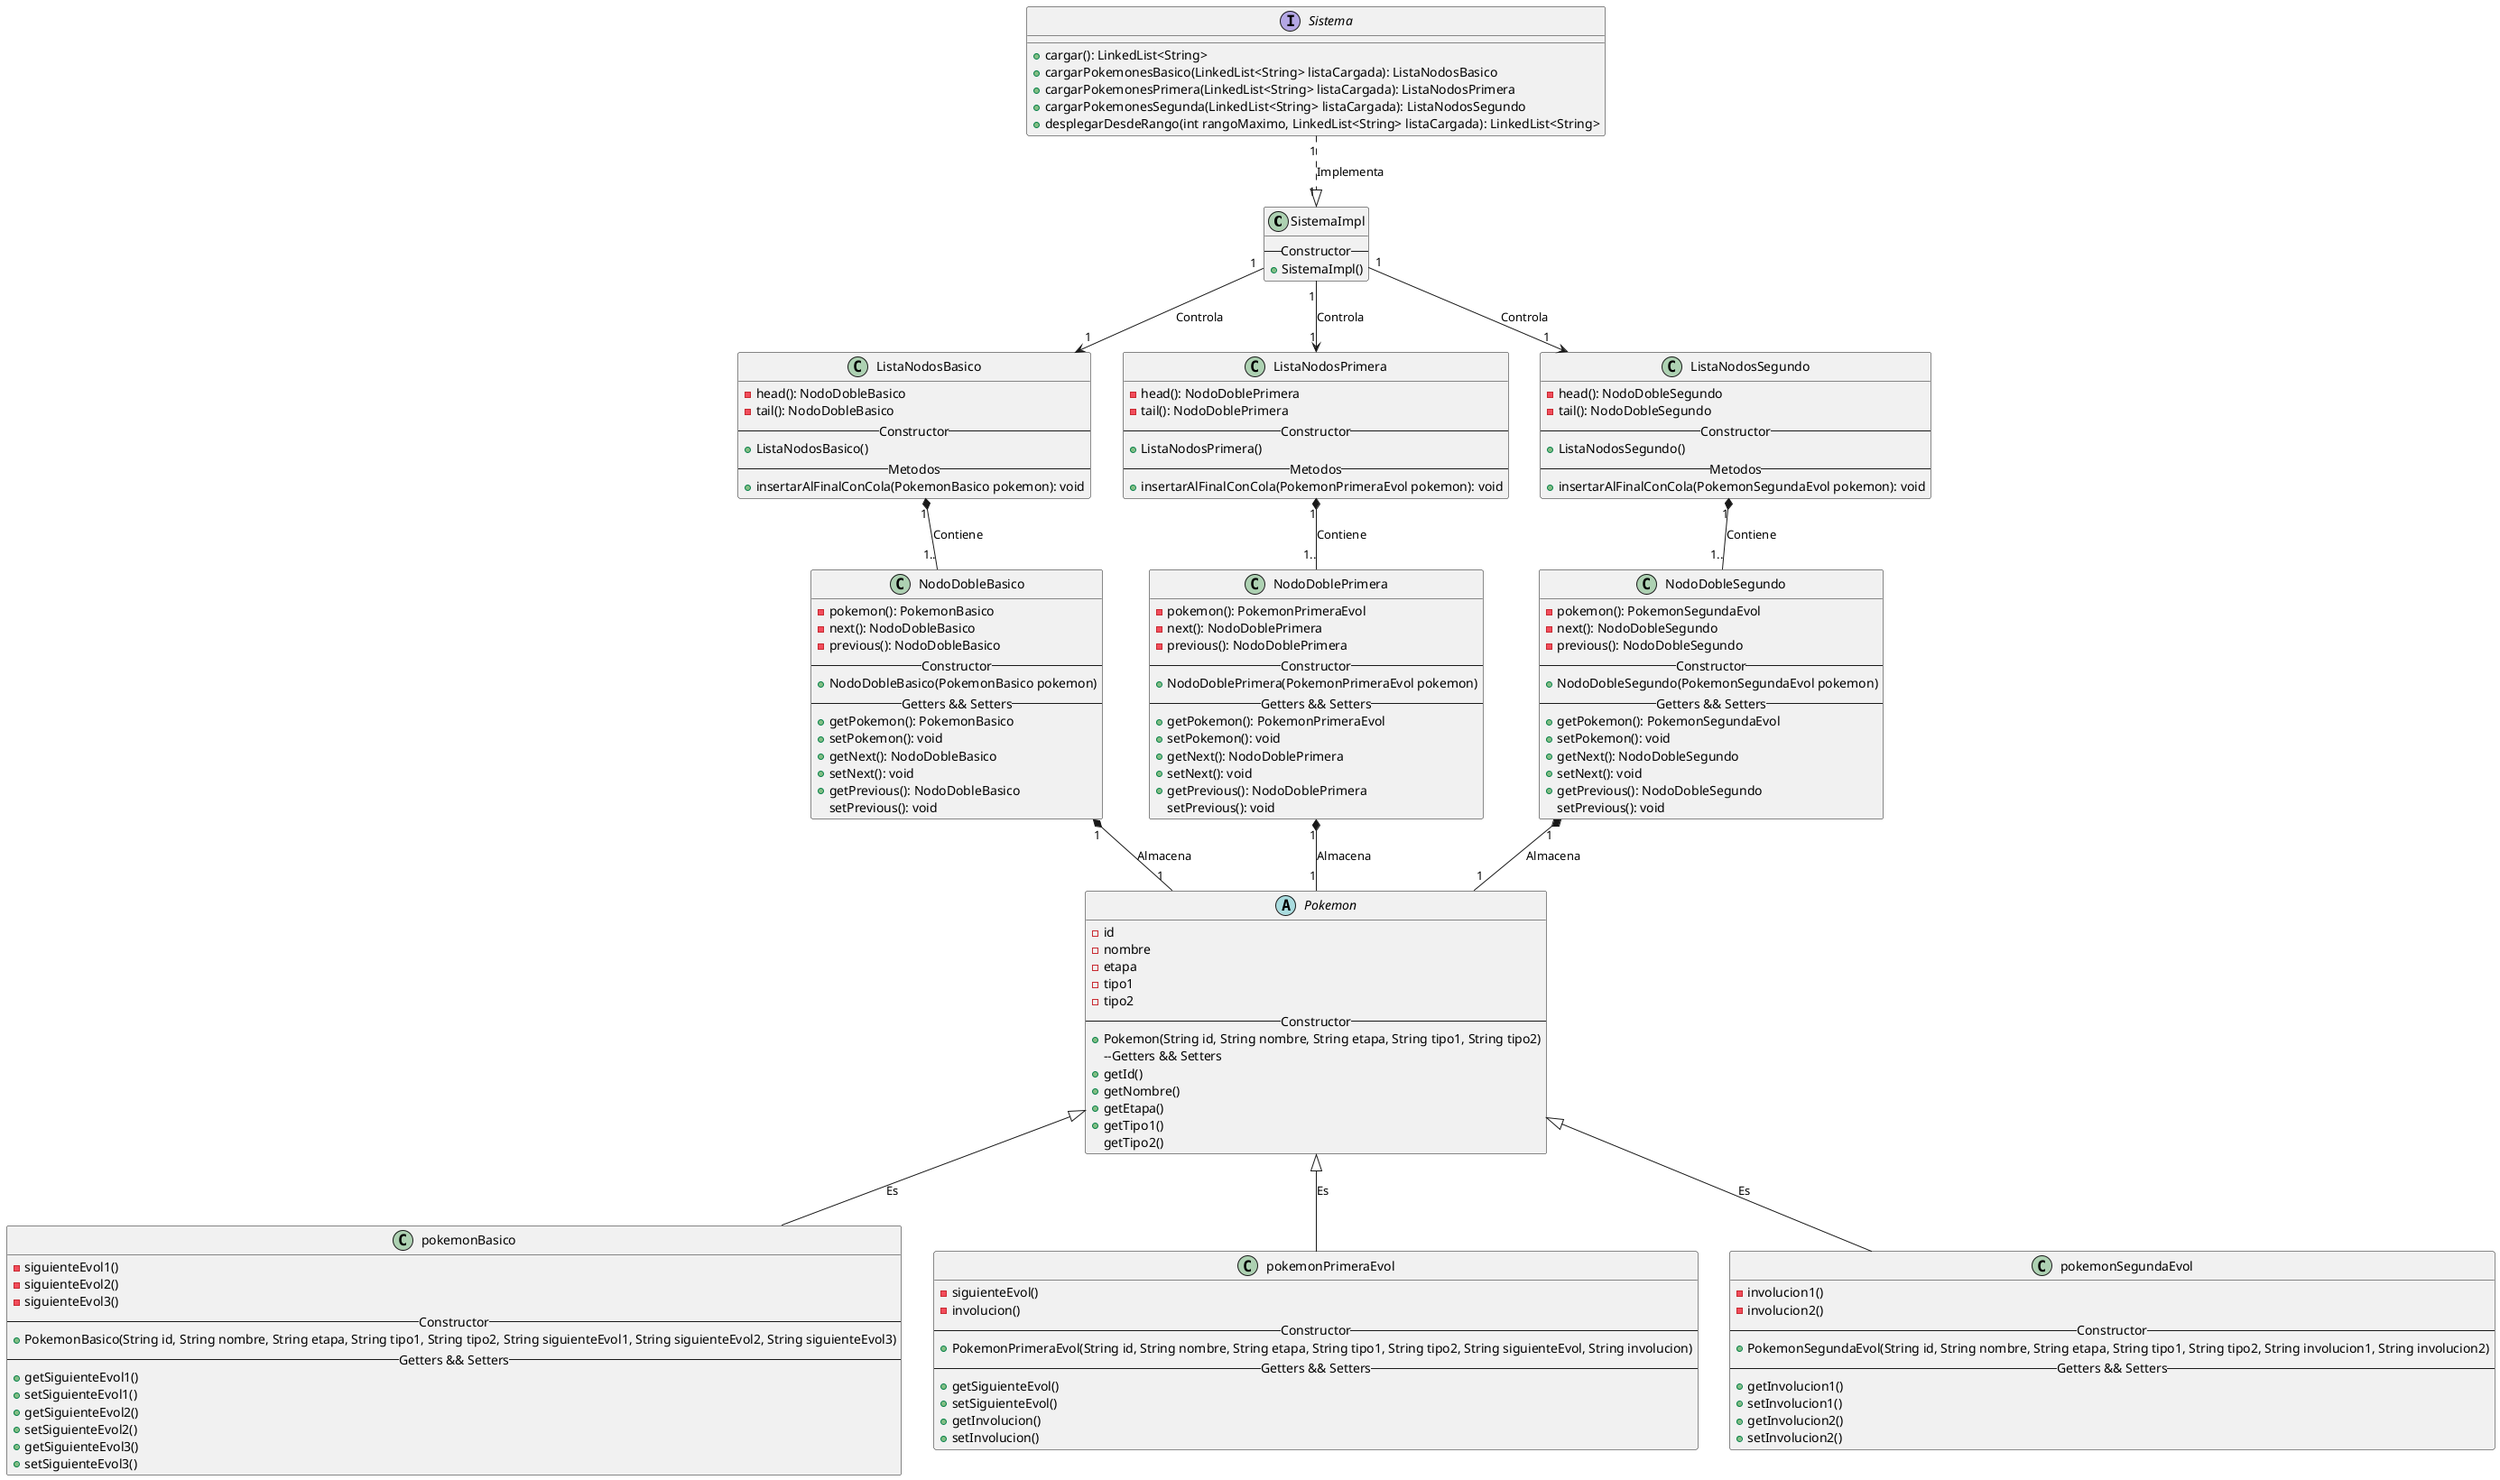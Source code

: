@startuml
class SistemaImpl {
--Constructor--
+SistemaImpl()
}

interface Sistema {
+cargar(): LinkedList<String>
+cargarPokemonesBasico(LinkedList<String> listaCargada): ListaNodosBasico
+cargarPokemonesPrimera(LinkedList<String> listaCargada): ListaNodosPrimera
+cargarPokemonesSegunda(LinkedList<String> listaCargada): ListaNodosSegundo
+desplegarDesdeRango(int rangoMaximo, LinkedList<String> listaCargada): LinkedList<String>
}

abstract Pokemon {
-id
-nombre
-etapa
-tipo1
-tipo2
--Constructor--
+Pokemon(String id, String nombre, String etapa, String tipo1, String tipo2)
--Getters && Setters
+getId()
+getNombre()
+getEtapa()
+getTipo1()
getTipo2()
}
class pokemonBasico {
-siguienteEvol1()
-siguienteEvol2()
-siguienteEvol3()
--Constructor--
+PokemonBasico(String id, String nombre, String etapa, String tipo1, String tipo2, String siguienteEvol1, String siguienteEvol2, String siguienteEvol3)
--Getters && Setters--
+getSiguienteEvol1()
+setSiguienteEvol1()
+getSiguienteEvol2()
+setSiguienteEvol2()
+getSiguienteEvol3()
+setSiguienteEvol3()
}

class pokemonPrimeraEvol {
-siguienteEvol()
-involucion()
--Constructor--
+PokemonPrimeraEvol(String id, String nombre, String etapa, String tipo1, String tipo2, String siguienteEvol, String involucion)
--Getters && Setters--
+getSiguienteEvol()
+setSiguienteEvol()
+getInvolucion()
+setInvolucion()
}

class pokemonSegundaEvol {
-involucion1()
-involucion2()
--Constructor--
+PokemonSegundaEvol(String id, String nombre, String etapa, String tipo1, String tipo2, String involucion1, String involucion2)
--Getters && Setters--
+getInvolucion1()
+setInvolucion1()
+getInvolucion2()
+setInvolucion2()
}

class ListaNodosBasico {
-head(): NodoDobleBasico
-tail(): NodoDobleBasico
--Constructor--
+ListaNodosBasico()
--Metodos--
+insertarAlFinalConCola(PokemonBasico pokemon): void
}
class NodoDobleBasico {
-pokemon(): PokemonBasico
-next(): NodoDobleBasico
-previous(): NodoDobleBasico
--Constructor--
+NodoDobleBasico(PokemonBasico pokemon)
--Getters && Setters--
+getPokemon(): PokemonBasico
+setPokemon(): void
+getNext(): NodoDobleBasico
+setNext(): void
+getPrevious(): NodoDobleBasico
setPrevious(): void
}

class ListaNodosPrimera {
-head(): NodoDoblePrimera
-tail(): NodoDoblePrimera
--Constructor--
+ListaNodosPrimera()
--Metodos--
+insertarAlFinalConCola(PokemonPrimeraEvol pokemon): void
}
class NodoDoblePrimera {
-pokemon(): PokemonPrimeraEvol
-next(): NodoDoblePrimera
-previous(): NodoDoblePrimera
--Constructor--
+NodoDoblePrimera(PokemonPrimeraEvol pokemon)
--Getters && Setters--
+getPokemon(): PokemonPrimeraEvol
+setPokemon(): void
+getNext(): NodoDoblePrimera
+setNext(): void
+getPrevious(): NodoDoblePrimera
setPrevious(): void
}

class ListaNodosSegundo {
-head(): NodoDobleSegundo
-tail(): NodoDobleSegundo
--Constructor--
+ListaNodosSegundo()
--Metodos--
+insertarAlFinalConCola(PokemonSegundaEvol pokemon): void
}
class NodoDobleSegundo {
-pokemon(): PokemonSegundaEvol
-next(): NodoDobleSegundo
-previous(): NodoDobleSegundo
--Constructor--
+NodoDobleSegundo(PokemonSegundaEvol pokemon)
--Getters && Setters--
+getPokemon(): PokemonSegundaEvol
+setPokemon(): void
+getNext(): NodoDobleSegundo
+setNext(): void
+getPrevious(): NodoDobleSegundo
setPrevious(): void
}

Sistema "1" ..|> "1" SistemaImpl: Implementa
SistemaImpl "1" --> "1" ListaNodosBasico: Controla
SistemaImpl "1" --> "1" ListaNodosPrimera: Controla
SistemaImpl "1" --> "1" ListaNodosSegundo: Controla
ListaNodosBasico "1" *-- "1.." NodoDobleBasico: Contiene
ListaNodosPrimera "1" *-- "1.." NodoDoblePrimera: Contiene
ListaNodosSegundo "1" *-- "1.." NodoDobleSegundo: Contiene

Pokemon <|-- pokemonBasico: Es
Pokemon <|-- pokemonPrimeraEvol: Es
Pokemon <|-- pokemonSegundaEvol: Es

NodoDobleBasico "1" *-- "1" Pokemon: Almacena
NodoDoblePrimera "1" *-- "1" Pokemon: Almacena
NodoDobleSegundo "1" *-- "1" Pokemon: Almacena


}

@enduml